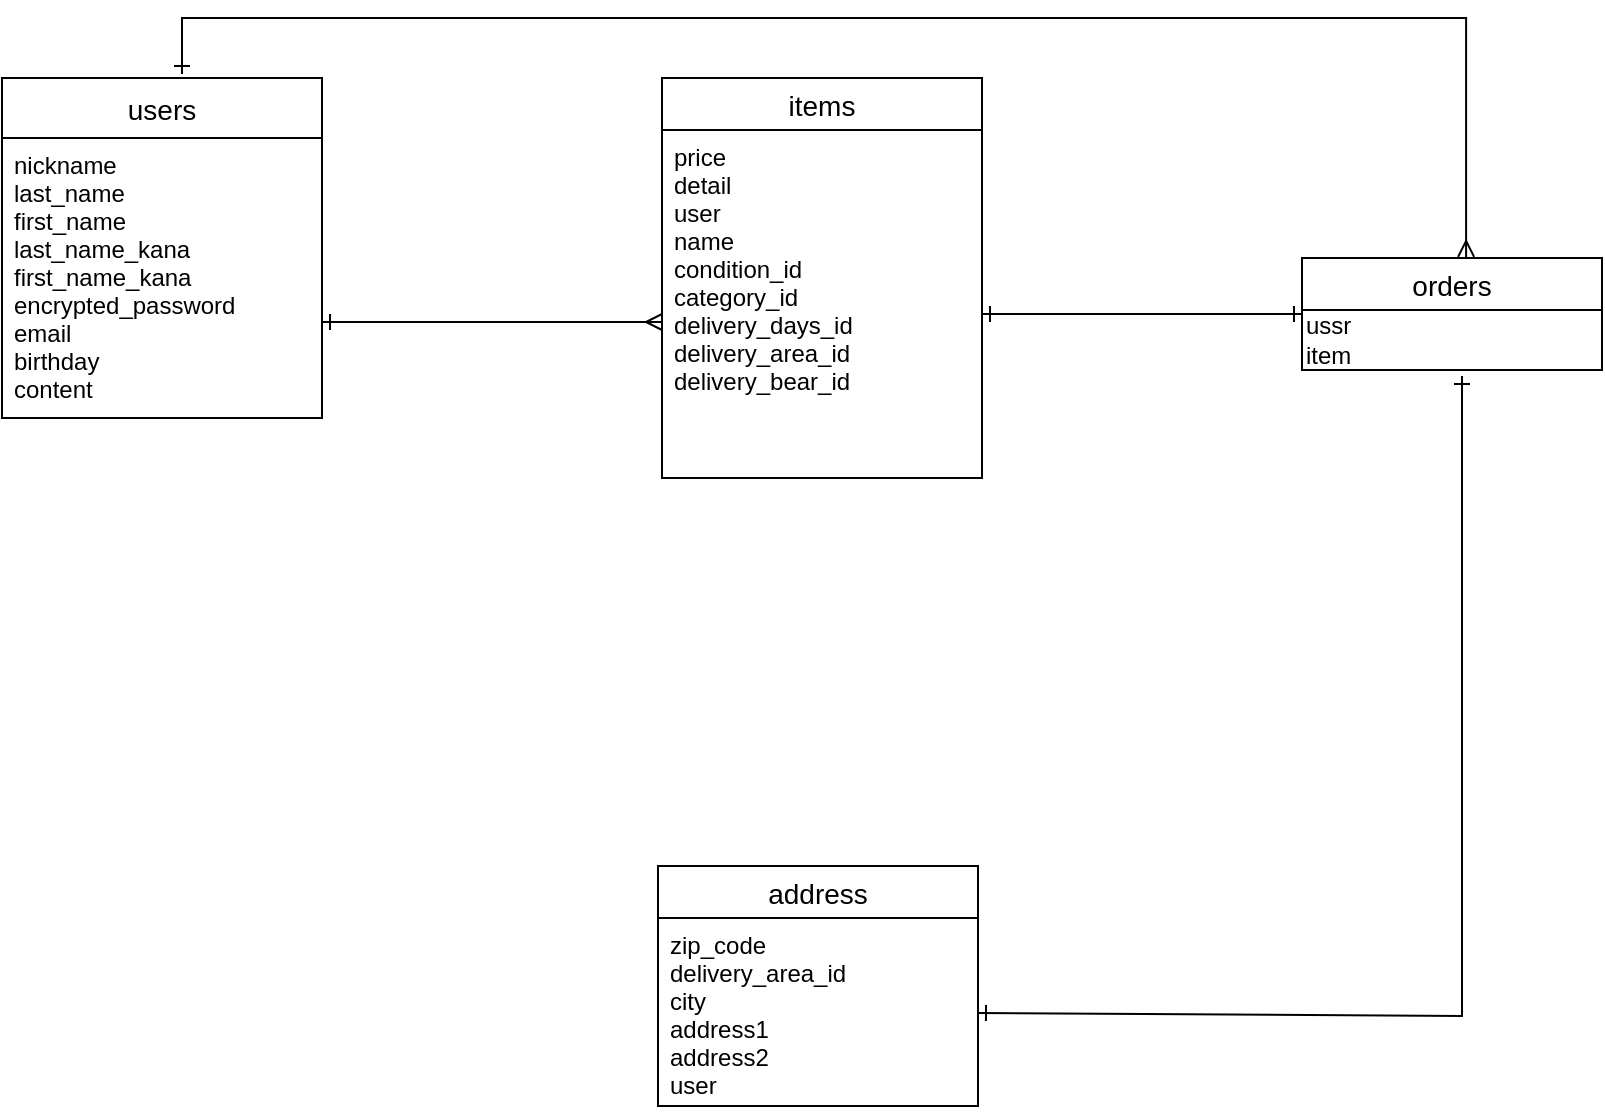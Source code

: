 <mxfile version="13.10.0" type="embed" pages="2">
    <diagram id="S55tUSbLc9TBmdxX7K2q" name="ページ1">
        <mxGraphModel dx="968" dy="680" grid="1" gridSize="10" guides="1" tooltips="1" connect="1" arrows="1" fold="1" page="1" pageScale="1" pageWidth="850" pageHeight="1100" math="0" shadow="0">
            <root>
                <mxCell id="0"/>
                <mxCell id="1" parent="0"/>
                <mxCell id="AJV-nbDIkqi8HTmHX71D-13" value="users" style="swimlane;fontStyle=0;childLayout=stackLayout;horizontal=1;startSize=30;horizontalStack=0;resizeParent=1;resizeParentMax=0;resizeLast=0;collapsible=1;marginBottom=0;align=center;fontSize=14;rounded=0;" parent="1" vertex="1">
                    <mxGeometry x="30" y="40" width="160" height="170" as="geometry"/>
                </mxCell>
                <mxCell id="AJV-nbDIkqi8HTmHX71D-16" value="nickname&#10;last_name&#10;first_name&#10;last_name_kana&#10;first_name_kana&#10;encrypted_password&#10;email&#10;birthday&#10;content" style="text;spacingLeft=4;spacingRight=4;overflow=hidden;rotatable=0;points=[[0,0.5],[1,0.5]];portConstraint=eastwest;fontSize=12;" parent="AJV-nbDIkqi8HTmHX71D-13" vertex="1">
                    <mxGeometry y="30" width="160" height="140" as="geometry"/>
                </mxCell>
                <mxCell id="11" style="edgeStyle=elbowEdgeStyle;rounded=0;orthogonalLoop=1;jettySize=auto;elbow=vertical;html=1;endArrow=ERone;endFill=0;startArrow=ERone;startFill=0;" parent="1" source="AJV-nbDIkqi8HTmHX71D-17" edge="1">
                    <mxGeometry relative="1" as="geometry">
                        <mxPoint x="680" y="158" as="targetPoint"/>
                        <Array as="points">
                            <mxPoint x="640" y="158"/>
                            <mxPoint x="620" y="158"/>
                            <mxPoint x="680" y="80"/>
                            <mxPoint x="590" y="158"/>
                            <mxPoint x="610" y="80"/>
                        </Array>
                    </mxGeometry>
                </mxCell>
                <mxCell id="AJV-nbDIkqi8HTmHX71D-17" value="items" style="swimlane;fontStyle=0;childLayout=stackLayout;horizontal=1;startSize=26;horizontalStack=0;resizeParent=1;resizeParentMax=0;resizeLast=0;collapsible=1;marginBottom=0;align=center;fontSize=14;rounded=0;" parent="1" vertex="1">
                    <mxGeometry x="360" y="40" width="160" height="200" as="geometry"/>
                </mxCell>
                <mxCell id="AJV-nbDIkqi8HTmHX71D-50" style="edgeStyle=elbowEdgeStyle;rounded=1;orthogonalLoop=1;jettySize=auto;html=1;exitX=1;exitY=0.5;exitDx=0;exitDy=0;" parent="AJV-nbDIkqi8HTmHX71D-17" source="AJV-nbDIkqi8HTmHX71D-18" target="AJV-nbDIkqi8HTmHX71D-18" edge="1">
                    <mxGeometry relative="1" as="geometry"/>
                </mxCell>
                <mxCell id="AJV-nbDIkqi8HTmHX71D-18" value="price&#10;detail&#10;user&#10;name&#10;condition_id&#10;category_id&#10;delivery_days_id&#10;delivery_area_id&#10;delivery_bear_id" style="text;strokeColor=none;fillColor=none;spacingLeft=4;spacingRight=4;overflow=hidden;rotatable=0;points=[[0,0.5],[1,0.5]];portConstraint=eastwest;fontSize=12;" parent="AJV-nbDIkqi8HTmHX71D-17" vertex="1">
                    <mxGeometry y="26" width="160" height="174" as="geometry"/>
                </mxCell>
                <mxCell id="AJV-nbDIkqi8HTmHX71D-25" value="orders" style="swimlane;fontStyle=0;childLayout=stackLayout;horizontal=1;startSize=26;horizontalStack=0;resizeParent=1;resizeParentMax=0;resizeLast=0;collapsible=1;marginBottom=0;align=center;fontSize=14;rounded=0;" parent="1" vertex="1">
                    <mxGeometry x="680" y="130" width="150" height="56" as="geometry">
                        <mxRectangle x="540" y="20" width="70" height="26" as="alternateBounds"/>
                    </mxGeometry>
                </mxCell>
                <mxCell id="szVbphv8MhZSrQGqLHcv-16" value="&lt;span&gt;ussr&lt;/span&gt;&lt;br style=&quot;padding: 0px ; margin: 0px&quot;&gt;&lt;span&gt;item&lt;/span&gt;" style="text;html=1;align=left;verticalAlign=middle;resizable=0;points=[];autosize=1;" vertex="1" parent="AJV-nbDIkqi8HTmHX71D-25">
                    <mxGeometry y="26" width="150" height="30" as="geometry"/>
                </mxCell>
                <mxCell id="AJV-nbDIkqi8HTmHX71D-29" value="address" style="swimlane;fontStyle=0;childLayout=stackLayout;horizontal=1;startSize=26;horizontalStack=0;resizeParent=1;resizeParentMax=0;resizeLast=0;collapsible=1;marginBottom=0;align=center;fontSize=14;rounded=0;" parent="1" vertex="1">
                    <mxGeometry x="358" y="434" width="160" height="120" as="geometry"/>
                </mxCell>
                <mxCell id="AJV-nbDIkqi8HTmHX71D-30" value="zip_code&#10;delivery_area_id&#10;city&#10;address1&#10;address2&#10;user" style="text;strokeColor=none;fillColor=none;spacingLeft=4;spacingRight=4;overflow=hidden;rotatable=0;points=[[0,0.5],[1,0.5]];portConstraint=eastwest;fontSize=12;" parent="AJV-nbDIkqi8HTmHX71D-29" vertex="1">
                    <mxGeometry y="26" width="160" height="94" as="geometry"/>
                </mxCell>
                <mxCell id="13" style="edgeStyle=elbowEdgeStyle;rounded=0;orthogonalLoop=1;jettySize=auto;elbow=vertical;html=1;entryX=0;entryY=0.5;entryDx=0;entryDy=0;startArrow=ERone;startFill=0;endArrow=ERmany;endFill=0;" parent="1" edge="1">
                    <mxGeometry relative="1" as="geometry">
                        <mxPoint x="190" y="162" as="sourcePoint"/>
                        <mxPoint x="360" y="162" as="targetPoint"/>
                    </mxGeometry>
                </mxCell>
                <mxCell id="14" style="edgeStyle=elbowEdgeStyle;rounded=0;orthogonalLoop=1;jettySize=auto;elbow=vertical;html=1;startArrow=ERone;startFill=0;endArrow=ERmany;endFill=0;entryX=0.547;entryY=-0.01;entryDx=0;entryDy=0;entryPerimeter=0;" parent="1" target="AJV-nbDIkqi8HTmHX71D-25" edge="1">
                    <mxGeometry relative="1" as="geometry">
                        <mxPoint x="120" y="38" as="sourcePoint"/>
                        <mxPoint x="762" y="20" as="targetPoint"/>
                        <Array as="points">
                            <mxPoint x="440" y="10"/>
                        </Array>
                    </mxGeometry>
                </mxCell>
                <mxCell id="szVbphv8MhZSrQGqLHcv-24" style="edgeStyle=none;rounded=0;orthogonalLoop=1;jettySize=auto;html=1;startArrow=ERone;startFill=0;endArrow=ERone;endFill=0;" edge="1" parent="1" source="AJV-nbDIkqi8HTmHX71D-30">
                    <mxGeometry relative="1" as="geometry">
                        <mxPoint x="760" y="189" as="targetPoint"/>
                        <Array as="points">
                            <mxPoint x="760" y="509"/>
                            <mxPoint x="760" y="350"/>
                        </Array>
                    </mxGeometry>
                </mxCell>
            </root>
        </mxGraphModel>
    </diagram>
    <diagram id="g94-M2XZk_up2ZGLKQlO" name="ページ2">
        <mxGraphModel dx="968" dy="680" grid="1" gridSize="10" guides="1" tooltips="1" connect="1" arrows="1" fold="1" page="1" pageScale="1" pageWidth="850" pageHeight="1100" math="0" shadow="0">
            <root>
                <mxCell id="CPrHMOk4wHJ_IZUk8_ff-0"/>
                <mxCell id="CPrHMOk4wHJ_IZUk8_ff-1" parent="CPrHMOk4wHJ_IZUk8_ff-0"/>
            </root>
        </mxGraphModel>
    </diagram>
</mxfile>